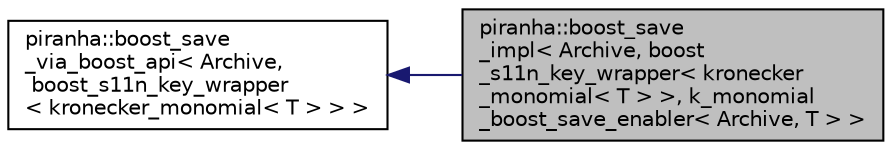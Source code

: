 digraph "piranha::boost_save_impl&lt; Archive, boost_s11n_key_wrapper&lt; kronecker_monomial&lt; T &gt; &gt;, k_monomial_boost_save_enabler&lt; Archive, T &gt; &gt;"
{
  edge [fontname="Helvetica",fontsize="10",labelfontname="Helvetica",labelfontsize="10"];
  node [fontname="Helvetica",fontsize="10",shape=record];
  rankdir="LR";
  Node0 [label="piranha::boost_save\l_impl\< Archive, boost\l_s11n_key_wrapper\< kronecker\l_monomial\< T \> \>, k_monomial\l_boost_save_enabler\< Archive, T \> \>",height=0.2,width=0.4,color="black", fillcolor="grey75", style="filled", fontcolor="black"];
  Node1 -> Node0 [dir="back",color="midnightblue",fontsize="10",style="solid",fontname="Helvetica"];
  Node1 [label="piranha::boost_save\l_via_boost_api\< Archive,\l boost_s11n_key_wrapper\l\< kronecker_monomial\< T \> \> \>",height=0.2,width=0.4,color="black", fillcolor="white", style="filled",URL="$structpiranha_1_1boost__save__via__boost__api.html"];
}
